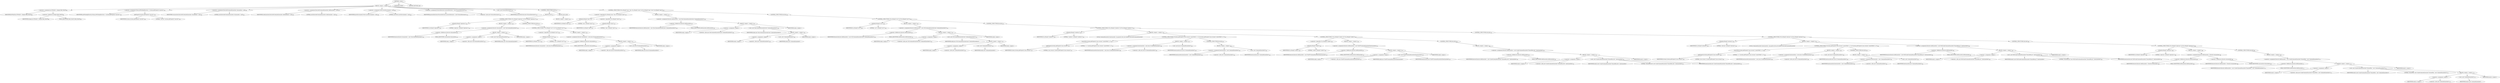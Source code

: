 digraph "&lt;clinit&gt;" {  
"2502" [label = <(METHOD,&lt;clinit&gt;)> ]
"2503" [label = <(BLOCK,&lt;empty&gt;,&lt;empty&gt;)> ]
"2504" [label = <(&lt;operator&gt;.assignment,int INVALID = Integer.MAX_VALUE)<SUB>89</SUB>> ]
"2505" [label = <(IDENTIFIER,INVALID,int INVALID = Integer.MAX_VALUE)<SUB>89</SUB>> ]
"2506" [label = <(&lt;operator&gt;.fieldAccess,Integer.MAX_VALUE)<SUB>89</SUB>> ]
"2507" [label = <(IDENTIFIER,Integer,int INVALID = Integer.MAX_VALUE)<SUB>89</SUB>> ]
"2508" [label = <(FIELD_IDENTIFIER,MAX_VALUE,MAX_VALUE)<SUB>89</SUB>> ]
"2509" [label = <(&lt;operator&gt;.assignment,String antWorkingDirectory = System.getProperty(&quot;user.dir&quot;))<SUB>103</SUB>> ]
"2510" [label = <(IDENTIFIER,antWorkingDirectory,String antWorkingDirectory = System.getProperty(&quot;user.dir&quot;))<SUB>103</SUB>> ]
"2511" [label = <(getProperty,System.getProperty(&quot;user.dir&quot;))<SUB>103</SUB>> ]
"2512" [label = <(IDENTIFIER,System,System.getProperty(&quot;user.dir&quot;))<SUB>103</SUB>> ]
"2513" [label = <(LITERAL,&quot;user.dir&quot;,System.getProperty(&quot;user.dir&quot;))<SUB>103</SUB>> ]
"2514" [label = <(&lt;operator&gt;.assignment,Execute$CommandLauncher vmLauncher = null)<SUB>104</SUB>> ]
"2515" [label = <(IDENTIFIER,vmLauncher,Execute$CommandLauncher vmLauncher = null)<SUB>104</SUB>> ]
"2516" [label = <(LITERAL,null,Execute$CommandLauncher vmLauncher = null)<SUB>104</SUB>> ]
"2517" [label = <(&lt;operator&gt;.assignment,Execute$CommandLauncher shellLauncher = null)<SUB>105</SUB>> ]
"2518" [label = <(IDENTIFIER,shellLauncher,Execute$CommandLauncher shellLauncher = null)<SUB>105</SUB>> ]
"2519" [label = <(LITERAL,null,Execute$CommandLauncher shellLauncher = null)<SUB>105</SUB>> ]
"2520" [label = <(&lt;operator&gt;.assignment,Vector procEnvironment = null)<SUB>106</SUB>> ]
"2521" [label = <(IDENTIFIER,procEnvironment,Vector procEnvironment = null)<SUB>106</SUB>> ]
"2522" [label = <(LITERAL,null,Vector procEnvironment = null)<SUB>106</SUB>> ]
"2523" [label = <(&lt;operator&gt;.assignment,ProcessDestroyer processDestroyer = new ProcessDestroyer())<SUB>110</SUB>> ]
"2524" [label = <(IDENTIFIER,processDestroyer,ProcessDestroyer processDestroyer = new ProcessDestroyer())<SUB>110</SUB>> ]
"2525" [label = <(&lt;operator&gt;.alloc,new ProcessDestroyer())<SUB>110</SUB>> ]
"2526" [label = <(&lt;init&gt;,new ProcessDestroyer())<SUB>110</SUB>> ]
"3" [label = <(IDENTIFIER,processDestroyer,new ProcessDestroyer())<SUB>110</SUB>> ]
"2527" [label = <(CONTROL_STRUCTURE,try,try)<SUB>117</SUB>> ]
"2528" [label = <(BLOCK,try,try)<SUB>117</SUB>> ]
"2529" [label = <(CONTROL_STRUCTURE,if (Os.isFamily(&quot;openvms&quot;)),if (Os.isFamily(&quot;openvms&quot;)))<SUB>118</SUB>> ]
"2530" [label = <(isFamily,isFamily(&quot;openvms&quot;))<SUB>118</SUB>> ]
"2531" [label = <(IDENTIFIER,Os,isFamily(&quot;openvms&quot;))<SUB>118</SUB>> ]
"2532" [label = <(LITERAL,&quot;openvms&quot;,isFamily(&quot;openvms&quot;))<SUB>118</SUB>> ]
"2533" [label = <(BLOCK,&lt;empty&gt;,&lt;empty&gt;)<SUB>118</SUB>> ]
"2534" [label = <(&lt;operator&gt;.assignment,Execute.vmLauncher = new VmsCommandLauncher())<SUB>119</SUB>> ]
"2535" [label = <(&lt;operator&gt;.fieldAccess,Execute.vmLauncher)<SUB>119</SUB>> ]
"2536" [label = <(IDENTIFIER,Execute,Execute.vmLauncher = new VmsCommandLauncher())<SUB>119</SUB>> ]
"2537" [label = <(FIELD_IDENTIFIER,vmLauncher,vmLauncher)<SUB>119</SUB>> ]
"2538" [label = <(BLOCK,&lt;empty&gt;,&lt;empty&gt;)<SUB>119</SUB>> ]
"2539" [label = <(&lt;operator&gt;.assignment,&lt;empty&gt;)> ]
"2540" [label = <(IDENTIFIER,$obj1,&lt;empty&gt;)> ]
"2541" [label = <(&lt;operator&gt;.alloc,new VmsCommandLauncher())<SUB>119</SUB>> ]
"2542" [label = <(&lt;init&gt;,new VmsCommandLauncher())<SUB>119</SUB>> ]
"2543" [label = <(IDENTIFIER,$obj1,new VmsCommandLauncher())> ]
"2544" [label = <(IDENTIFIER,$obj1,&lt;empty&gt;)> ]
"2545" [label = <(CONTROL_STRUCTURE,else,else)<SUB>120</SUB>> ]
"2546" [label = <(CONTROL_STRUCTURE,if (!Os.isFamily(&quot;os/2&quot;)),if (!Os.isFamily(&quot;os/2&quot;)))<SUB>120</SUB>> ]
"2547" [label = <(&lt;operator&gt;.logicalNot,!Os.isFamily(&quot;os/2&quot;))<SUB>120</SUB>> ]
"2548" [label = <(isFamily,isFamily(&quot;os/2&quot;))<SUB>120</SUB>> ]
"2549" [label = <(IDENTIFIER,Os,isFamily(&quot;os/2&quot;))<SUB>120</SUB>> ]
"2550" [label = <(LITERAL,&quot;os/2&quot;,isFamily(&quot;os/2&quot;))<SUB>120</SUB>> ]
"2551" [label = <(BLOCK,&lt;empty&gt;,&lt;empty&gt;)<SUB>120</SUB>> ]
"2552" [label = <(&lt;operator&gt;.assignment,Execute.vmLauncher = new Java13CommandLauncher())<SUB>121</SUB>> ]
"2553" [label = <(&lt;operator&gt;.fieldAccess,Execute.vmLauncher)<SUB>121</SUB>> ]
"2554" [label = <(IDENTIFIER,Execute,Execute.vmLauncher = new Java13CommandLauncher())<SUB>121</SUB>> ]
"2555" [label = <(FIELD_IDENTIFIER,vmLauncher,vmLauncher)<SUB>121</SUB>> ]
"2556" [label = <(BLOCK,&lt;empty&gt;,&lt;empty&gt;)<SUB>121</SUB>> ]
"2557" [label = <(&lt;operator&gt;.assignment,&lt;empty&gt;)> ]
"2558" [label = <(IDENTIFIER,$obj2,&lt;empty&gt;)> ]
"2559" [label = <(&lt;operator&gt;.alloc,new Java13CommandLauncher())<SUB>121</SUB>> ]
"2560" [label = <(&lt;init&gt;,new Java13CommandLauncher())<SUB>121</SUB>> ]
"2561" [label = <(IDENTIFIER,$obj2,new Java13CommandLauncher())> ]
"2562" [label = <(IDENTIFIER,$obj2,&lt;empty&gt;)> ]
"2563" [label = <(BLOCK,catch,catch)> ]
"2564" [label = <(BLOCK,&lt;empty&gt;,&lt;empty&gt;)<SUB>123</SUB>> ]
"2565" [label = <(CONTROL_STRUCTURE,if (Os.isFamily(&quot;mac&quot;) &amp;&amp; !Os.isFamily(&quot;unix&quot;)),if (Os.isFamily(&quot;mac&quot;) &amp;&amp; !Os.isFamily(&quot;unix&quot;)))<SUB>127</SUB>> ]
"2566" [label = <(&lt;operator&gt;.logicalAnd,Os.isFamily(&quot;mac&quot;) &amp;&amp; !Os.isFamily(&quot;unix&quot;))<SUB>127</SUB>> ]
"2567" [label = <(isFamily,isFamily(&quot;mac&quot;))<SUB>127</SUB>> ]
"2568" [label = <(IDENTIFIER,Os,isFamily(&quot;mac&quot;))<SUB>127</SUB>> ]
"2569" [label = <(LITERAL,&quot;mac&quot;,isFamily(&quot;mac&quot;))<SUB>127</SUB>> ]
"2570" [label = <(&lt;operator&gt;.logicalNot,!Os.isFamily(&quot;unix&quot;))<SUB>127</SUB>> ]
"2571" [label = <(isFamily,isFamily(&quot;unix&quot;))<SUB>127</SUB>> ]
"2572" [label = <(IDENTIFIER,Os,isFamily(&quot;unix&quot;))<SUB>127</SUB>> ]
"2573" [label = <(LITERAL,&quot;unix&quot;,isFamily(&quot;unix&quot;))<SUB>127</SUB>> ]
"2574" [label = <(BLOCK,&lt;empty&gt;,&lt;empty&gt;)<SUB>127</SUB>> ]
"2575" [label = <(&lt;operator&gt;.assignment,Execute.shellLauncher = new MacCommandLauncher(new CommandLauncher()))<SUB>129</SUB>> ]
"2576" [label = <(&lt;operator&gt;.fieldAccess,Execute.shellLauncher)<SUB>129</SUB>> ]
"2577" [label = <(IDENTIFIER,Execute,Execute.shellLauncher = new MacCommandLauncher(new CommandLauncher()))<SUB>129</SUB>> ]
"2578" [label = <(FIELD_IDENTIFIER,shellLauncher,shellLauncher)<SUB>129</SUB>> ]
"2579" [label = <(BLOCK,&lt;empty&gt;,&lt;empty&gt;)<SUB>129</SUB>> ]
"2580" [label = <(&lt;operator&gt;.assignment,&lt;empty&gt;)> ]
"2581" [label = <(IDENTIFIER,$obj4,&lt;empty&gt;)> ]
"2582" [label = <(&lt;operator&gt;.alloc,new MacCommandLauncher(new CommandLauncher()))<SUB>129</SUB>> ]
"2583" [label = <(&lt;init&gt;,new MacCommandLauncher(new CommandLauncher()))<SUB>129</SUB>> ]
"2584" [label = <(IDENTIFIER,$obj4,new MacCommandLauncher(new CommandLauncher()))> ]
"2585" [label = <(BLOCK,&lt;empty&gt;,&lt;empty&gt;)<SUB>129</SUB>> ]
"2586" [label = <(&lt;operator&gt;.assignment,&lt;empty&gt;)> ]
"2587" [label = <(IDENTIFIER,$obj3,&lt;empty&gt;)> ]
"2588" [label = <(&lt;operator&gt;.alloc,new CommandLauncher())<SUB>129</SUB>> ]
"2589" [label = <(&lt;init&gt;,new CommandLauncher())<SUB>129</SUB>> ]
"2590" [label = <(IDENTIFIER,$obj3,new CommandLauncher())> ]
"2591" [label = <(IDENTIFIER,$obj3,&lt;empty&gt;)> ]
"2592" [label = <(IDENTIFIER,$obj4,&lt;empty&gt;)> ]
"2593" [label = <(CONTROL_STRUCTURE,else,else)<SUB>130</SUB>> ]
"2594" [label = <(CONTROL_STRUCTURE,if (Os.isFamily(&quot;os/2&quot;)),if (Os.isFamily(&quot;os/2&quot;)))<SUB>130</SUB>> ]
"2595" [label = <(isFamily,isFamily(&quot;os/2&quot;))<SUB>130</SUB>> ]
"2596" [label = <(IDENTIFIER,Os,isFamily(&quot;os/2&quot;))<SUB>130</SUB>> ]
"2597" [label = <(LITERAL,&quot;os/2&quot;,isFamily(&quot;os/2&quot;))<SUB>130</SUB>> ]
"2598" [label = <(BLOCK,&lt;empty&gt;,&lt;empty&gt;)<SUB>130</SUB>> ]
"2599" [label = <(&lt;operator&gt;.assignment,Execute.shellLauncher = new OS2CommandLauncher(new CommandLauncher()))<SUB>132</SUB>> ]
"2600" [label = <(&lt;operator&gt;.fieldAccess,Execute.shellLauncher)<SUB>132</SUB>> ]
"2601" [label = <(IDENTIFIER,Execute,Execute.shellLauncher = new OS2CommandLauncher(new CommandLauncher()))<SUB>132</SUB>> ]
"2602" [label = <(FIELD_IDENTIFIER,shellLauncher,shellLauncher)<SUB>132</SUB>> ]
"2603" [label = <(BLOCK,&lt;empty&gt;,&lt;empty&gt;)<SUB>132</SUB>> ]
"2604" [label = <(&lt;operator&gt;.assignment,&lt;empty&gt;)> ]
"2605" [label = <(IDENTIFIER,$obj6,&lt;empty&gt;)> ]
"2606" [label = <(&lt;operator&gt;.alloc,new OS2CommandLauncher(new CommandLauncher()))<SUB>132</SUB>> ]
"2607" [label = <(&lt;init&gt;,new OS2CommandLauncher(new CommandLauncher()))<SUB>132</SUB>> ]
"2608" [label = <(IDENTIFIER,$obj6,new OS2CommandLauncher(new CommandLauncher()))> ]
"2609" [label = <(BLOCK,&lt;empty&gt;,&lt;empty&gt;)<SUB>132</SUB>> ]
"2610" [label = <(&lt;operator&gt;.assignment,&lt;empty&gt;)> ]
"2611" [label = <(IDENTIFIER,$obj5,&lt;empty&gt;)> ]
"2612" [label = <(&lt;operator&gt;.alloc,new CommandLauncher())<SUB>132</SUB>> ]
"2613" [label = <(&lt;init&gt;,new CommandLauncher())<SUB>132</SUB>> ]
"2614" [label = <(IDENTIFIER,$obj5,new CommandLauncher())> ]
"2615" [label = <(IDENTIFIER,$obj5,&lt;empty&gt;)> ]
"2616" [label = <(IDENTIFIER,$obj6,&lt;empty&gt;)> ]
"2617" [label = <(CONTROL_STRUCTURE,else,else)<SUB>133</SUB>> ]
"2618" [label = <(CONTROL_STRUCTURE,if (Os.isFamily(&quot;windows&quot;)),if (Os.isFamily(&quot;windows&quot;)))<SUB>133</SUB>> ]
"2619" [label = <(isFamily,isFamily(&quot;windows&quot;))<SUB>133</SUB>> ]
"2620" [label = <(IDENTIFIER,Os,isFamily(&quot;windows&quot;))<SUB>133</SUB>> ]
"2621" [label = <(LITERAL,&quot;windows&quot;,isFamily(&quot;windows&quot;))<SUB>133</SUB>> ]
"2622" [label = <(BLOCK,&lt;empty&gt;,&lt;empty&gt;)<SUB>133</SUB>> ]
"6" [label = <(LOCAL,CommandLauncher baseLauncher: org.apache.tools.ant.taskdefs.Execute$CommandLauncher)> ]
"2623" [label = <(CONTROL_STRUCTURE,if (System.getProperty(&quot;java.version&quot;).startsWith(&quot;1.1&quot;)),if (System.getProperty(&quot;java.version&quot;).startsWith(&quot;1.1&quot;)))<SUB>137</SUB>> ]
"2624" [label = <(startsWith,System.getProperty(&quot;java.version&quot;).startsWith(&quot;1.1&quot;))<SUB>137</SUB>> ]
"2625" [label = <(getProperty,System.getProperty(&quot;java.version&quot;))<SUB>137</SUB>> ]
"2626" [label = <(IDENTIFIER,System,System.getProperty(&quot;java.version&quot;))<SUB>137</SUB>> ]
"2627" [label = <(LITERAL,&quot;java.version&quot;,System.getProperty(&quot;java.version&quot;))<SUB>137</SUB>> ]
"2628" [label = <(LITERAL,&quot;1.1&quot;,System.getProperty(&quot;java.version&quot;).startsWith(&quot;1.1&quot;))<SUB>137</SUB>> ]
"2629" [label = <(BLOCK,&lt;empty&gt;,&lt;empty&gt;)<SUB>137</SUB>> ]
"2630" [label = <(&lt;operator&gt;.assignment,baseLauncher = new Java11CommandLauncher())<SUB>139</SUB>> ]
"2631" [label = <(IDENTIFIER,baseLauncher,baseLauncher = new Java11CommandLauncher())<SUB>139</SUB>> ]
"2632" [label = <(&lt;operator&gt;.alloc,new Java11CommandLauncher())<SUB>139</SUB>> ]
"2633" [label = <(&lt;init&gt;,new Java11CommandLauncher())<SUB>139</SUB>> ]
"5" [label = <(IDENTIFIER,baseLauncher,new Java11CommandLauncher())<SUB>139</SUB>> ]
"2634" [label = <(CONTROL_STRUCTURE,else,else)<SUB>140</SUB>> ]
"2635" [label = <(BLOCK,&lt;empty&gt;,&lt;empty&gt;)<SUB>140</SUB>> ]
"2636" [label = <(&lt;operator&gt;.assignment,baseLauncher = new CommandLauncher())<SUB>142</SUB>> ]
"2637" [label = <(IDENTIFIER,baseLauncher,baseLauncher = new CommandLauncher())<SUB>142</SUB>> ]
"2638" [label = <(&lt;operator&gt;.alloc,new CommandLauncher())<SUB>142</SUB>> ]
"2639" [label = <(&lt;init&gt;,new CommandLauncher())<SUB>142</SUB>> ]
"7" [label = <(IDENTIFIER,baseLauncher,new CommandLauncher())<SUB>142</SUB>> ]
"2640" [label = <(CONTROL_STRUCTURE,if (!Os.isFamily(&quot;win9x&quot;)),if (!Os.isFamily(&quot;win9x&quot;)))<SUB>145</SUB>> ]
"2641" [label = <(&lt;operator&gt;.logicalNot,!Os.isFamily(&quot;win9x&quot;))<SUB>145</SUB>> ]
"2642" [label = <(isFamily,isFamily(&quot;win9x&quot;))<SUB>145</SUB>> ]
"2643" [label = <(IDENTIFIER,Os,isFamily(&quot;win9x&quot;))<SUB>145</SUB>> ]
"2644" [label = <(LITERAL,&quot;win9x&quot;,isFamily(&quot;win9x&quot;))<SUB>145</SUB>> ]
"2645" [label = <(BLOCK,&lt;empty&gt;,&lt;empty&gt;)<SUB>145</SUB>> ]
"2646" [label = <(&lt;operator&gt;.assignment,Execute.shellLauncher = new WinNTCommandLauncher(baseLauncher))<SUB>147</SUB>> ]
"2647" [label = <(&lt;operator&gt;.fieldAccess,Execute.shellLauncher)<SUB>147</SUB>> ]
"2648" [label = <(IDENTIFIER,Execute,Execute.shellLauncher = new WinNTCommandLauncher(baseLauncher))<SUB>147</SUB>> ]
"2649" [label = <(FIELD_IDENTIFIER,shellLauncher,shellLauncher)<SUB>147</SUB>> ]
"2650" [label = <(BLOCK,&lt;empty&gt;,&lt;empty&gt;)<SUB>147</SUB>> ]
"2651" [label = <(&lt;operator&gt;.assignment,&lt;empty&gt;)> ]
"2652" [label = <(IDENTIFIER,$obj9,&lt;empty&gt;)> ]
"2653" [label = <(&lt;operator&gt;.alloc,new WinNTCommandLauncher(baseLauncher))<SUB>147</SUB>> ]
"2654" [label = <(&lt;init&gt;,new WinNTCommandLauncher(baseLauncher))<SUB>147</SUB>> ]
"2655" [label = <(IDENTIFIER,$obj9,new WinNTCommandLauncher(baseLauncher))> ]
"2656" [label = <(IDENTIFIER,baseLauncher,new WinNTCommandLauncher(baseLauncher))<SUB>147</SUB>> ]
"2657" [label = <(IDENTIFIER,$obj9,&lt;empty&gt;)> ]
"2658" [label = <(CONTROL_STRUCTURE,else,else)<SUB>148</SUB>> ]
"2659" [label = <(BLOCK,&lt;empty&gt;,&lt;empty&gt;)<SUB>148</SUB>> ]
"2660" [label = <(&lt;operator&gt;.assignment,Execute.shellLauncher = new ScriptCommandLauncher(&quot;bin/antRun.bat&quot;, baseLauncher))<SUB>150</SUB>> ]
"2661" [label = <(&lt;operator&gt;.fieldAccess,Execute.shellLauncher)<SUB>150</SUB>> ]
"2662" [label = <(IDENTIFIER,Execute,Execute.shellLauncher = new ScriptCommandLauncher(&quot;bin/antRun.bat&quot;, baseLauncher))<SUB>150</SUB>> ]
"2663" [label = <(FIELD_IDENTIFIER,shellLauncher,shellLauncher)<SUB>150</SUB>> ]
"2664" [label = <(BLOCK,&lt;empty&gt;,&lt;empty&gt;)<SUB>151</SUB>> ]
"2665" [label = <(&lt;operator&gt;.assignment,&lt;empty&gt;)> ]
"2666" [label = <(IDENTIFIER,$obj10,&lt;empty&gt;)> ]
"2667" [label = <(&lt;operator&gt;.alloc,new ScriptCommandLauncher(&quot;bin/antRun.bat&quot;, baseLauncher))<SUB>151</SUB>> ]
"2668" [label = <(&lt;init&gt;,new ScriptCommandLauncher(&quot;bin/antRun.bat&quot;, baseLauncher))<SUB>151</SUB>> ]
"2669" [label = <(IDENTIFIER,$obj10,new ScriptCommandLauncher(&quot;bin/antRun.bat&quot;, baseLauncher))> ]
"2670" [label = <(LITERAL,&quot;bin/antRun.bat&quot;,new ScriptCommandLauncher(&quot;bin/antRun.bat&quot;, baseLauncher))<SUB>151</SUB>> ]
"2671" [label = <(IDENTIFIER,baseLauncher,new ScriptCommandLauncher(&quot;bin/antRun.bat&quot;, baseLauncher))<SUB>151</SUB>> ]
"2672" [label = <(IDENTIFIER,$obj10,&lt;empty&gt;)> ]
"2673" [label = <(CONTROL_STRUCTURE,else,else)<SUB>153</SUB>> ]
"2674" [label = <(CONTROL_STRUCTURE,if (Os.isFamily(&quot;netware&quot;)),if (Os.isFamily(&quot;netware&quot;)))<SUB>153</SUB>> ]
"2675" [label = <(isFamily,isFamily(&quot;netware&quot;))<SUB>153</SUB>> ]
"2676" [label = <(IDENTIFIER,Os,isFamily(&quot;netware&quot;))<SUB>153</SUB>> ]
"2677" [label = <(LITERAL,&quot;netware&quot;,isFamily(&quot;netware&quot;))<SUB>153</SUB>> ]
"2678" [label = <(BLOCK,&lt;empty&gt;,&lt;empty&gt;)<SUB>153</SUB>> ]
"9" [label = <(LOCAL,CommandLauncher baseLauncher: org.apache.tools.ant.taskdefs.Execute$CommandLauncher)> ]
"2679" [label = <(CONTROL_STRUCTURE,if (System.getProperty(&quot;java.version&quot;).startsWith(&quot;1.1&quot;)),if (System.getProperty(&quot;java.version&quot;).startsWith(&quot;1.1&quot;)))<SUB>156</SUB>> ]
"2680" [label = <(startsWith,System.getProperty(&quot;java.version&quot;).startsWith(&quot;1.1&quot;))<SUB>156</SUB>> ]
"2681" [label = <(getProperty,System.getProperty(&quot;java.version&quot;))<SUB>156</SUB>> ]
"2682" [label = <(IDENTIFIER,System,System.getProperty(&quot;java.version&quot;))<SUB>156</SUB>> ]
"2683" [label = <(LITERAL,&quot;java.version&quot;,System.getProperty(&quot;java.version&quot;))<SUB>156</SUB>> ]
"2684" [label = <(LITERAL,&quot;1.1&quot;,System.getProperty(&quot;java.version&quot;).startsWith(&quot;1.1&quot;))<SUB>156</SUB>> ]
"2685" [label = <(BLOCK,&lt;empty&gt;,&lt;empty&gt;)<SUB>156</SUB>> ]
"2686" [label = <(&lt;operator&gt;.assignment,baseLauncher = new Java11CommandLauncher())<SUB>158</SUB>> ]
"2687" [label = <(IDENTIFIER,baseLauncher,baseLauncher = new Java11CommandLauncher())<SUB>158</SUB>> ]
"2688" [label = <(&lt;operator&gt;.alloc,new Java11CommandLauncher())<SUB>158</SUB>> ]
"2689" [label = <(&lt;init&gt;,new Java11CommandLauncher())<SUB>158</SUB>> ]
"8" [label = <(IDENTIFIER,baseLauncher,new Java11CommandLauncher())<SUB>158</SUB>> ]
"2690" [label = <(CONTROL_STRUCTURE,else,else)<SUB>159</SUB>> ]
"2691" [label = <(BLOCK,&lt;empty&gt;,&lt;empty&gt;)<SUB>159</SUB>> ]
"2692" [label = <(&lt;operator&gt;.assignment,baseLauncher = new CommandLauncher())<SUB>161</SUB>> ]
"2693" [label = <(IDENTIFIER,baseLauncher,baseLauncher = new CommandLauncher())<SUB>161</SUB>> ]
"2694" [label = <(&lt;operator&gt;.alloc,new CommandLauncher())<SUB>161</SUB>> ]
"2695" [label = <(&lt;init&gt;,new CommandLauncher())<SUB>161</SUB>> ]
"10" [label = <(IDENTIFIER,baseLauncher,new CommandLauncher())<SUB>161</SUB>> ]
"2696" [label = <(&lt;operator&gt;.assignment,Execute.shellLauncher = new PerlScriptCommandLauncher(&quot;bin/antRun.pl&quot;, baseLauncher))<SUB>164</SUB>> ]
"2697" [label = <(&lt;operator&gt;.fieldAccess,Execute.shellLauncher)<SUB>164</SUB>> ]
"2698" [label = <(IDENTIFIER,Execute,Execute.shellLauncher = new PerlScriptCommandLauncher(&quot;bin/antRun.pl&quot;, baseLauncher))<SUB>164</SUB>> ]
"2699" [label = <(FIELD_IDENTIFIER,shellLauncher,shellLauncher)<SUB>164</SUB>> ]
"2700" [label = <(BLOCK,&lt;empty&gt;,&lt;empty&gt;)<SUB>165</SUB>> ]
"2701" [label = <(&lt;operator&gt;.assignment,&lt;empty&gt;)> ]
"2702" [label = <(IDENTIFIER,$obj13,&lt;empty&gt;)> ]
"2703" [label = <(&lt;operator&gt;.alloc,new PerlScriptCommandLauncher(&quot;bin/antRun.pl&quot;, baseLauncher))<SUB>165</SUB>> ]
"2704" [label = <(&lt;init&gt;,new PerlScriptCommandLauncher(&quot;bin/antRun.pl&quot;, baseLauncher))<SUB>165</SUB>> ]
"2705" [label = <(IDENTIFIER,$obj13,new PerlScriptCommandLauncher(&quot;bin/antRun.pl&quot;, baseLauncher))> ]
"2706" [label = <(LITERAL,&quot;bin/antRun.pl&quot;,new PerlScriptCommandLauncher(&quot;bin/antRun.pl&quot;, baseLauncher))<SUB>165</SUB>> ]
"2707" [label = <(IDENTIFIER,baseLauncher,new PerlScriptCommandLauncher(&quot;bin/antRun.pl&quot;, baseLauncher))<SUB>165</SUB>> ]
"2708" [label = <(IDENTIFIER,$obj13,&lt;empty&gt;)> ]
"2709" [label = <(CONTROL_STRUCTURE,else,else)<SUB>166</SUB>> ]
"2710" [label = <(CONTROL_STRUCTURE,if (Os.isFamily(&quot;openvms&quot;)),if (Os.isFamily(&quot;openvms&quot;)))<SUB>166</SUB>> ]
"2711" [label = <(isFamily,isFamily(&quot;openvms&quot;))<SUB>166</SUB>> ]
"2712" [label = <(IDENTIFIER,Os,isFamily(&quot;openvms&quot;))<SUB>166</SUB>> ]
"2713" [label = <(LITERAL,&quot;openvms&quot;,isFamily(&quot;openvms&quot;))<SUB>166</SUB>> ]
"2714" [label = <(BLOCK,&lt;empty&gt;,&lt;empty&gt;)<SUB>166</SUB>> ]
"2715" [label = <(&lt;operator&gt;.assignment,Execute.shellLauncher = Execute.vmLauncher)<SUB>168</SUB>> ]
"2716" [label = <(&lt;operator&gt;.fieldAccess,Execute.shellLauncher)<SUB>168</SUB>> ]
"2717" [label = <(IDENTIFIER,Execute,Execute.shellLauncher = Execute.vmLauncher)<SUB>168</SUB>> ]
"2718" [label = <(FIELD_IDENTIFIER,shellLauncher,shellLauncher)<SUB>168</SUB>> ]
"2719" [label = <(&lt;operator&gt;.fieldAccess,Execute.vmLauncher)<SUB>168</SUB>> ]
"2720" [label = <(IDENTIFIER,Execute,Execute.shellLauncher = Execute.vmLauncher)<SUB>168</SUB>> ]
"2721" [label = <(FIELD_IDENTIFIER,vmLauncher,vmLauncher)<SUB>168</SUB>> ]
"2722" [label = <(CONTROL_STRUCTURE,else,else)<SUB>169</SUB>> ]
"2723" [label = <(BLOCK,&lt;empty&gt;,&lt;empty&gt;)<SUB>169</SUB>> ]
"2724" [label = <(&lt;operator&gt;.assignment,Execute.shellLauncher = new ScriptCommandLauncher(&quot;bin/antRun&quot;, new CommandLauncher()))<SUB>171</SUB>> ]
"2725" [label = <(&lt;operator&gt;.fieldAccess,Execute.shellLauncher)<SUB>171</SUB>> ]
"2726" [label = <(IDENTIFIER,Execute,Execute.shellLauncher = new ScriptCommandLauncher(&quot;bin/antRun&quot;, new CommandLauncher()))<SUB>171</SUB>> ]
"2727" [label = <(FIELD_IDENTIFIER,shellLauncher,shellLauncher)<SUB>171</SUB>> ]
"2728" [label = <(BLOCK,&lt;empty&gt;,&lt;empty&gt;)<SUB>171</SUB>> ]
"2729" [label = <(&lt;operator&gt;.assignment,&lt;empty&gt;)> ]
"2730" [label = <(IDENTIFIER,$obj15,&lt;empty&gt;)> ]
"2731" [label = <(&lt;operator&gt;.alloc,new ScriptCommandLauncher(&quot;bin/antRun&quot;, new CommandLauncher()))<SUB>171</SUB>> ]
"2732" [label = <(&lt;init&gt;,new ScriptCommandLauncher(&quot;bin/antRun&quot;, new CommandLauncher()))<SUB>171</SUB>> ]
"2733" [label = <(IDENTIFIER,$obj15,new ScriptCommandLauncher(&quot;bin/antRun&quot;, new CommandLauncher()))> ]
"2734" [label = <(LITERAL,&quot;bin/antRun&quot;,new ScriptCommandLauncher(&quot;bin/antRun&quot;, new CommandLauncher()))<SUB>171</SUB>> ]
"2735" [label = <(BLOCK,&lt;empty&gt;,&lt;empty&gt;)<SUB>172</SUB>> ]
"2736" [label = <(&lt;operator&gt;.assignment,&lt;empty&gt;)> ]
"2737" [label = <(IDENTIFIER,$obj14,&lt;empty&gt;)> ]
"2738" [label = <(&lt;operator&gt;.alloc,new CommandLauncher())<SUB>172</SUB>> ]
"2739" [label = <(&lt;init&gt;,new CommandLauncher())<SUB>172</SUB>> ]
"2740" [label = <(IDENTIFIER,$obj14,new CommandLauncher())> ]
"2741" [label = <(IDENTIFIER,$obj14,&lt;empty&gt;)> ]
"2742" [label = <(IDENTIFIER,$obj15,&lt;empty&gt;)> ]
"2743" [label = <(MODIFIER,STATIC)> ]
"2744" [label = <(METHOD_RETURN,void)> ]
  "2502" -> "2503" 
  "2502" -> "2743" 
  "2502" -> "2744" 
  "2503" -> "2504" 
  "2503" -> "2509" 
  "2503" -> "2514" 
  "2503" -> "2517" 
  "2503" -> "2520" 
  "2503" -> "2523" 
  "2503" -> "2526" 
  "2503" -> "2527" 
  "2503" -> "2565" 
  "2504" -> "2505" 
  "2504" -> "2506" 
  "2506" -> "2507" 
  "2506" -> "2508" 
  "2509" -> "2510" 
  "2509" -> "2511" 
  "2511" -> "2512" 
  "2511" -> "2513" 
  "2514" -> "2515" 
  "2514" -> "2516" 
  "2517" -> "2518" 
  "2517" -> "2519" 
  "2520" -> "2521" 
  "2520" -> "2522" 
  "2523" -> "2524" 
  "2523" -> "2525" 
  "2526" -> "3" 
  "2527" -> "2528" 
  "2527" -> "2563" 
  "2528" -> "2529" 
  "2529" -> "2530" 
  "2529" -> "2533" 
  "2529" -> "2545" 
  "2530" -> "2531" 
  "2530" -> "2532" 
  "2533" -> "2534" 
  "2534" -> "2535" 
  "2534" -> "2538" 
  "2535" -> "2536" 
  "2535" -> "2537" 
  "2538" -> "2539" 
  "2538" -> "2542" 
  "2538" -> "2544" 
  "2539" -> "2540" 
  "2539" -> "2541" 
  "2542" -> "2543" 
  "2545" -> "2546" 
  "2546" -> "2547" 
  "2546" -> "2551" 
  "2547" -> "2548" 
  "2548" -> "2549" 
  "2548" -> "2550" 
  "2551" -> "2552" 
  "2552" -> "2553" 
  "2552" -> "2556" 
  "2553" -> "2554" 
  "2553" -> "2555" 
  "2556" -> "2557" 
  "2556" -> "2560" 
  "2556" -> "2562" 
  "2557" -> "2558" 
  "2557" -> "2559" 
  "2560" -> "2561" 
  "2563" -> "2564" 
  "2565" -> "2566" 
  "2565" -> "2574" 
  "2565" -> "2593" 
  "2566" -> "2567" 
  "2566" -> "2570" 
  "2567" -> "2568" 
  "2567" -> "2569" 
  "2570" -> "2571" 
  "2571" -> "2572" 
  "2571" -> "2573" 
  "2574" -> "2575" 
  "2575" -> "2576" 
  "2575" -> "2579" 
  "2576" -> "2577" 
  "2576" -> "2578" 
  "2579" -> "2580" 
  "2579" -> "2583" 
  "2579" -> "2592" 
  "2580" -> "2581" 
  "2580" -> "2582" 
  "2583" -> "2584" 
  "2583" -> "2585" 
  "2585" -> "2586" 
  "2585" -> "2589" 
  "2585" -> "2591" 
  "2586" -> "2587" 
  "2586" -> "2588" 
  "2589" -> "2590" 
  "2593" -> "2594" 
  "2594" -> "2595" 
  "2594" -> "2598" 
  "2594" -> "2617" 
  "2595" -> "2596" 
  "2595" -> "2597" 
  "2598" -> "2599" 
  "2599" -> "2600" 
  "2599" -> "2603" 
  "2600" -> "2601" 
  "2600" -> "2602" 
  "2603" -> "2604" 
  "2603" -> "2607" 
  "2603" -> "2616" 
  "2604" -> "2605" 
  "2604" -> "2606" 
  "2607" -> "2608" 
  "2607" -> "2609" 
  "2609" -> "2610" 
  "2609" -> "2613" 
  "2609" -> "2615" 
  "2610" -> "2611" 
  "2610" -> "2612" 
  "2613" -> "2614" 
  "2617" -> "2618" 
  "2618" -> "2619" 
  "2618" -> "2622" 
  "2618" -> "2673" 
  "2619" -> "2620" 
  "2619" -> "2621" 
  "2622" -> "6" 
  "2622" -> "2623" 
  "2622" -> "2640" 
  "2623" -> "2624" 
  "2623" -> "2629" 
  "2623" -> "2634" 
  "2624" -> "2625" 
  "2624" -> "2628" 
  "2625" -> "2626" 
  "2625" -> "2627" 
  "2629" -> "2630" 
  "2629" -> "2633" 
  "2630" -> "2631" 
  "2630" -> "2632" 
  "2633" -> "5" 
  "2634" -> "2635" 
  "2635" -> "2636" 
  "2635" -> "2639" 
  "2636" -> "2637" 
  "2636" -> "2638" 
  "2639" -> "7" 
  "2640" -> "2641" 
  "2640" -> "2645" 
  "2640" -> "2658" 
  "2641" -> "2642" 
  "2642" -> "2643" 
  "2642" -> "2644" 
  "2645" -> "2646" 
  "2646" -> "2647" 
  "2646" -> "2650" 
  "2647" -> "2648" 
  "2647" -> "2649" 
  "2650" -> "2651" 
  "2650" -> "2654" 
  "2650" -> "2657" 
  "2651" -> "2652" 
  "2651" -> "2653" 
  "2654" -> "2655" 
  "2654" -> "2656" 
  "2658" -> "2659" 
  "2659" -> "2660" 
  "2660" -> "2661" 
  "2660" -> "2664" 
  "2661" -> "2662" 
  "2661" -> "2663" 
  "2664" -> "2665" 
  "2664" -> "2668" 
  "2664" -> "2672" 
  "2665" -> "2666" 
  "2665" -> "2667" 
  "2668" -> "2669" 
  "2668" -> "2670" 
  "2668" -> "2671" 
  "2673" -> "2674" 
  "2674" -> "2675" 
  "2674" -> "2678" 
  "2674" -> "2709" 
  "2675" -> "2676" 
  "2675" -> "2677" 
  "2678" -> "9" 
  "2678" -> "2679" 
  "2678" -> "2696" 
  "2679" -> "2680" 
  "2679" -> "2685" 
  "2679" -> "2690" 
  "2680" -> "2681" 
  "2680" -> "2684" 
  "2681" -> "2682" 
  "2681" -> "2683" 
  "2685" -> "2686" 
  "2685" -> "2689" 
  "2686" -> "2687" 
  "2686" -> "2688" 
  "2689" -> "8" 
  "2690" -> "2691" 
  "2691" -> "2692" 
  "2691" -> "2695" 
  "2692" -> "2693" 
  "2692" -> "2694" 
  "2695" -> "10" 
  "2696" -> "2697" 
  "2696" -> "2700" 
  "2697" -> "2698" 
  "2697" -> "2699" 
  "2700" -> "2701" 
  "2700" -> "2704" 
  "2700" -> "2708" 
  "2701" -> "2702" 
  "2701" -> "2703" 
  "2704" -> "2705" 
  "2704" -> "2706" 
  "2704" -> "2707" 
  "2709" -> "2710" 
  "2710" -> "2711" 
  "2710" -> "2714" 
  "2710" -> "2722" 
  "2711" -> "2712" 
  "2711" -> "2713" 
  "2714" -> "2715" 
  "2715" -> "2716" 
  "2715" -> "2719" 
  "2716" -> "2717" 
  "2716" -> "2718" 
  "2719" -> "2720" 
  "2719" -> "2721" 
  "2722" -> "2723" 
  "2723" -> "2724" 
  "2724" -> "2725" 
  "2724" -> "2728" 
  "2725" -> "2726" 
  "2725" -> "2727" 
  "2728" -> "2729" 
  "2728" -> "2732" 
  "2728" -> "2742" 
  "2729" -> "2730" 
  "2729" -> "2731" 
  "2732" -> "2733" 
  "2732" -> "2734" 
  "2732" -> "2735" 
  "2735" -> "2736" 
  "2735" -> "2739" 
  "2735" -> "2741" 
  "2736" -> "2737" 
  "2736" -> "2738" 
  "2739" -> "2740" 
}
